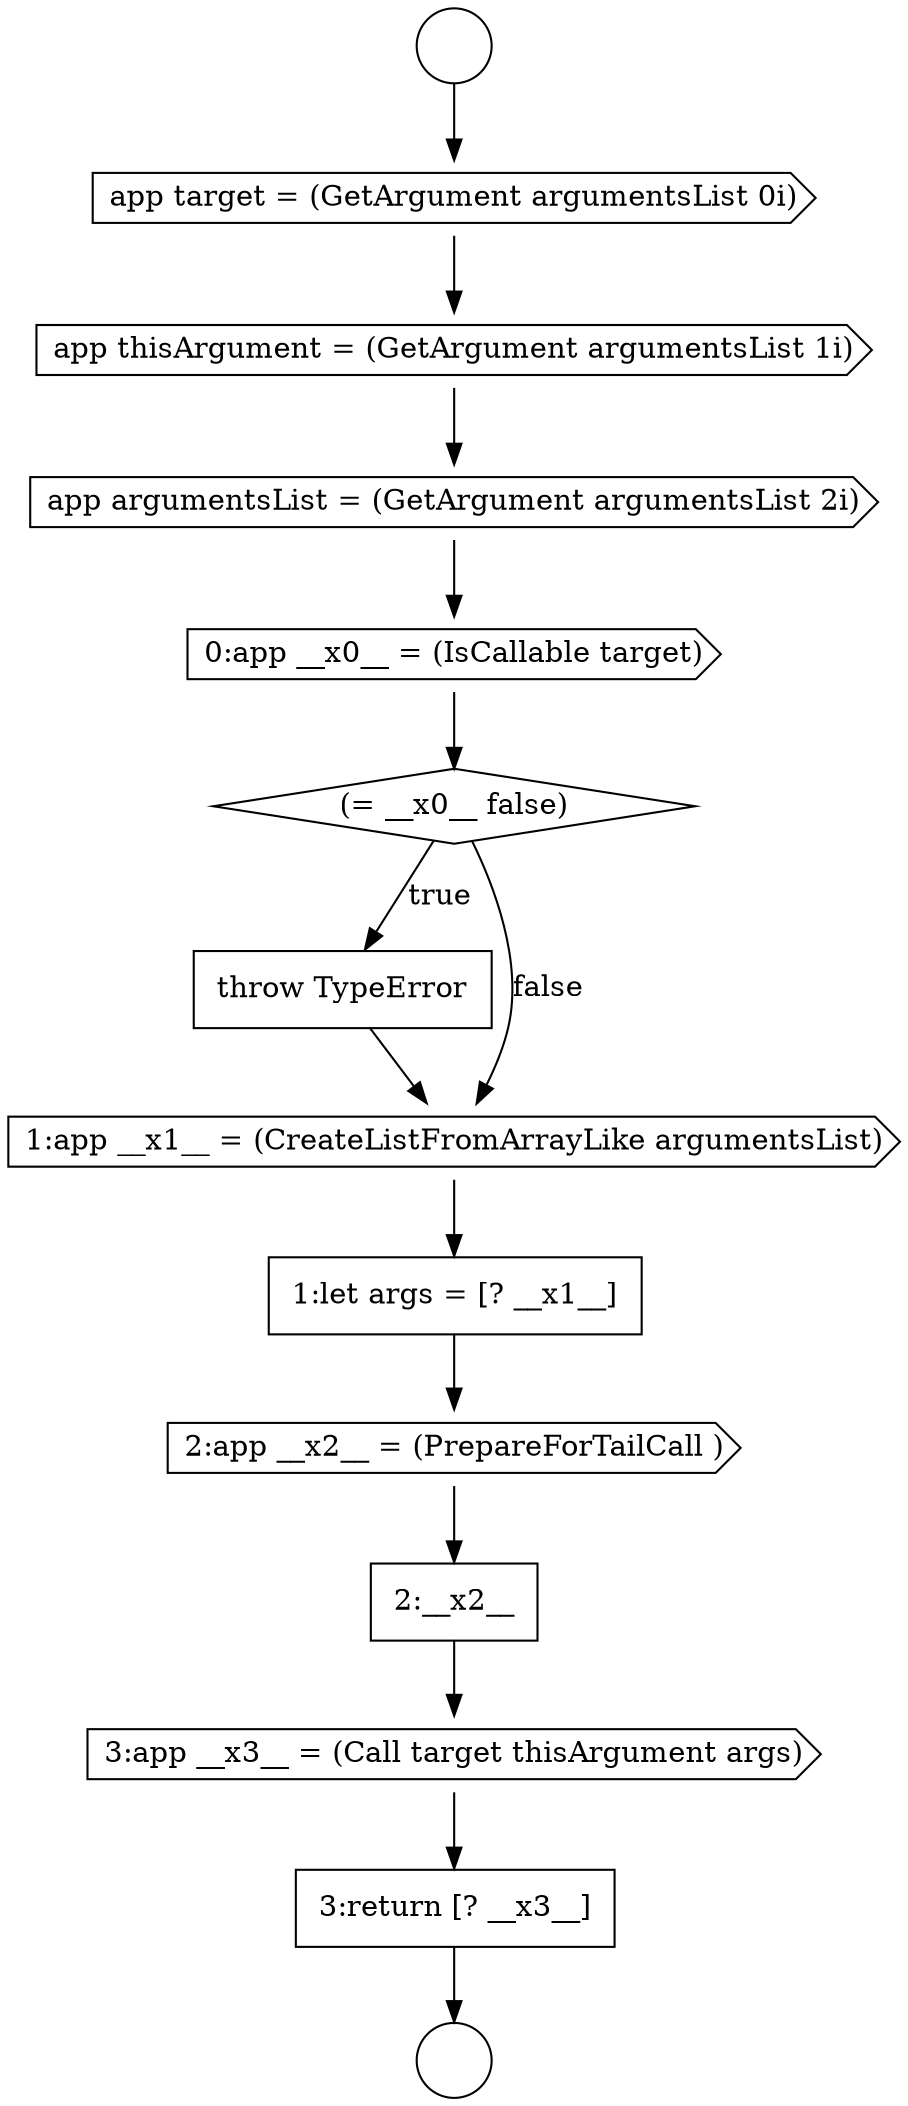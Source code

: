 digraph {
  node16137 [shape=none, margin=0, label=<<font color="black">
    <table border="0" cellborder="1" cellspacing="0" cellpadding="10">
      <tr><td align="left">2:__x2__</td></tr>
    </table>
  </font>> color="black" fillcolor="white" style=filled]
  node16135 [shape=none, margin=0, label=<<font color="black">
    <table border="0" cellborder="1" cellspacing="0" cellpadding="10">
      <tr><td align="left">1:let args = [? __x1__]</td></tr>
    </table>
  </font>> color="black" fillcolor="white" style=filled]
  node16127 [shape=circle label=" " color="black" fillcolor="white" style=filled]
  node16132 [shape=diamond, label=<<font color="black">(= __x0__ false)</font>> color="black" fillcolor="white" style=filled]
  node16133 [shape=none, margin=0, label=<<font color="black">
    <table border="0" cellborder="1" cellspacing="0" cellpadding="10">
      <tr><td align="left">throw TypeError</td></tr>
    </table>
  </font>> color="black" fillcolor="white" style=filled]
  node16129 [shape=cds, label=<<font color="black">app thisArgument = (GetArgument argumentsList 1i)</font>> color="black" fillcolor="white" style=filled]
  node16126 [shape=circle label=" " color="black" fillcolor="white" style=filled]
  node16138 [shape=cds, label=<<font color="black">3:app __x3__ = (Call target thisArgument args)</font>> color="black" fillcolor="white" style=filled]
  node16134 [shape=cds, label=<<font color="black">1:app __x1__ = (CreateListFromArrayLike argumentsList)</font>> color="black" fillcolor="white" style=filled]
  node16130 [shape=cds, label=<<font color="black">app argumentsList = (GetArgument argumentsList 2i)</font>> color="black" fillcolor="white" style=filled]
  node16131 [shape=cds, label=<<font color="black">0:app __x0__ = (IsCallable target)</font>> color="black" fillcolor="white" style=filled]
  node16136 [shape=cds, label=<<font color="black">2:app __x2__ = (PrepareForTailCall )</font>> color="black" fillcolor="white" style=filled]
  node16139 [shape=none, margin=0, label=<<font color="black">
    <table border="0" cellborder="1" cellspacing="0" cellpadding="10">
      <tr><td align="left">3:return [? __x3__]</td></tr>
    </table>
  </font>> color="black" fillcolor="white" style=filled]
  node16128 [shape=cds, label=<<font color="black">app target = (GetArgument argumentsList 0i)</font>> color="black" fillcolor="white" style=filled]
  node16129 -> node16130 [ color="black"]
  node16137 -> node16138 [ color="black"]
  node16139 -> node16127 [ color="black"]
  node16131 -> node16132 [ color="black"]
  node16132 -> node16133 [label=<<font color="black">true</font>> color="black"]
  node16132 -> node16134 [label=<<font color="black">false</font>> color="black"]
  node16138 -> node16139 [ color="black"]
  node16135 -> node16136 [ color="black"]
  node16136 -> node16137 [ color="black"]
  node16126 -> node16128 [ color="black"]
  node16134 -> node16135 [ color="black"]
  node16130 -> node16131 [ color="black"]
  node16133 -> node16134 [ color="black"]
  node16128 -> node16129 [ color="black"]
}
